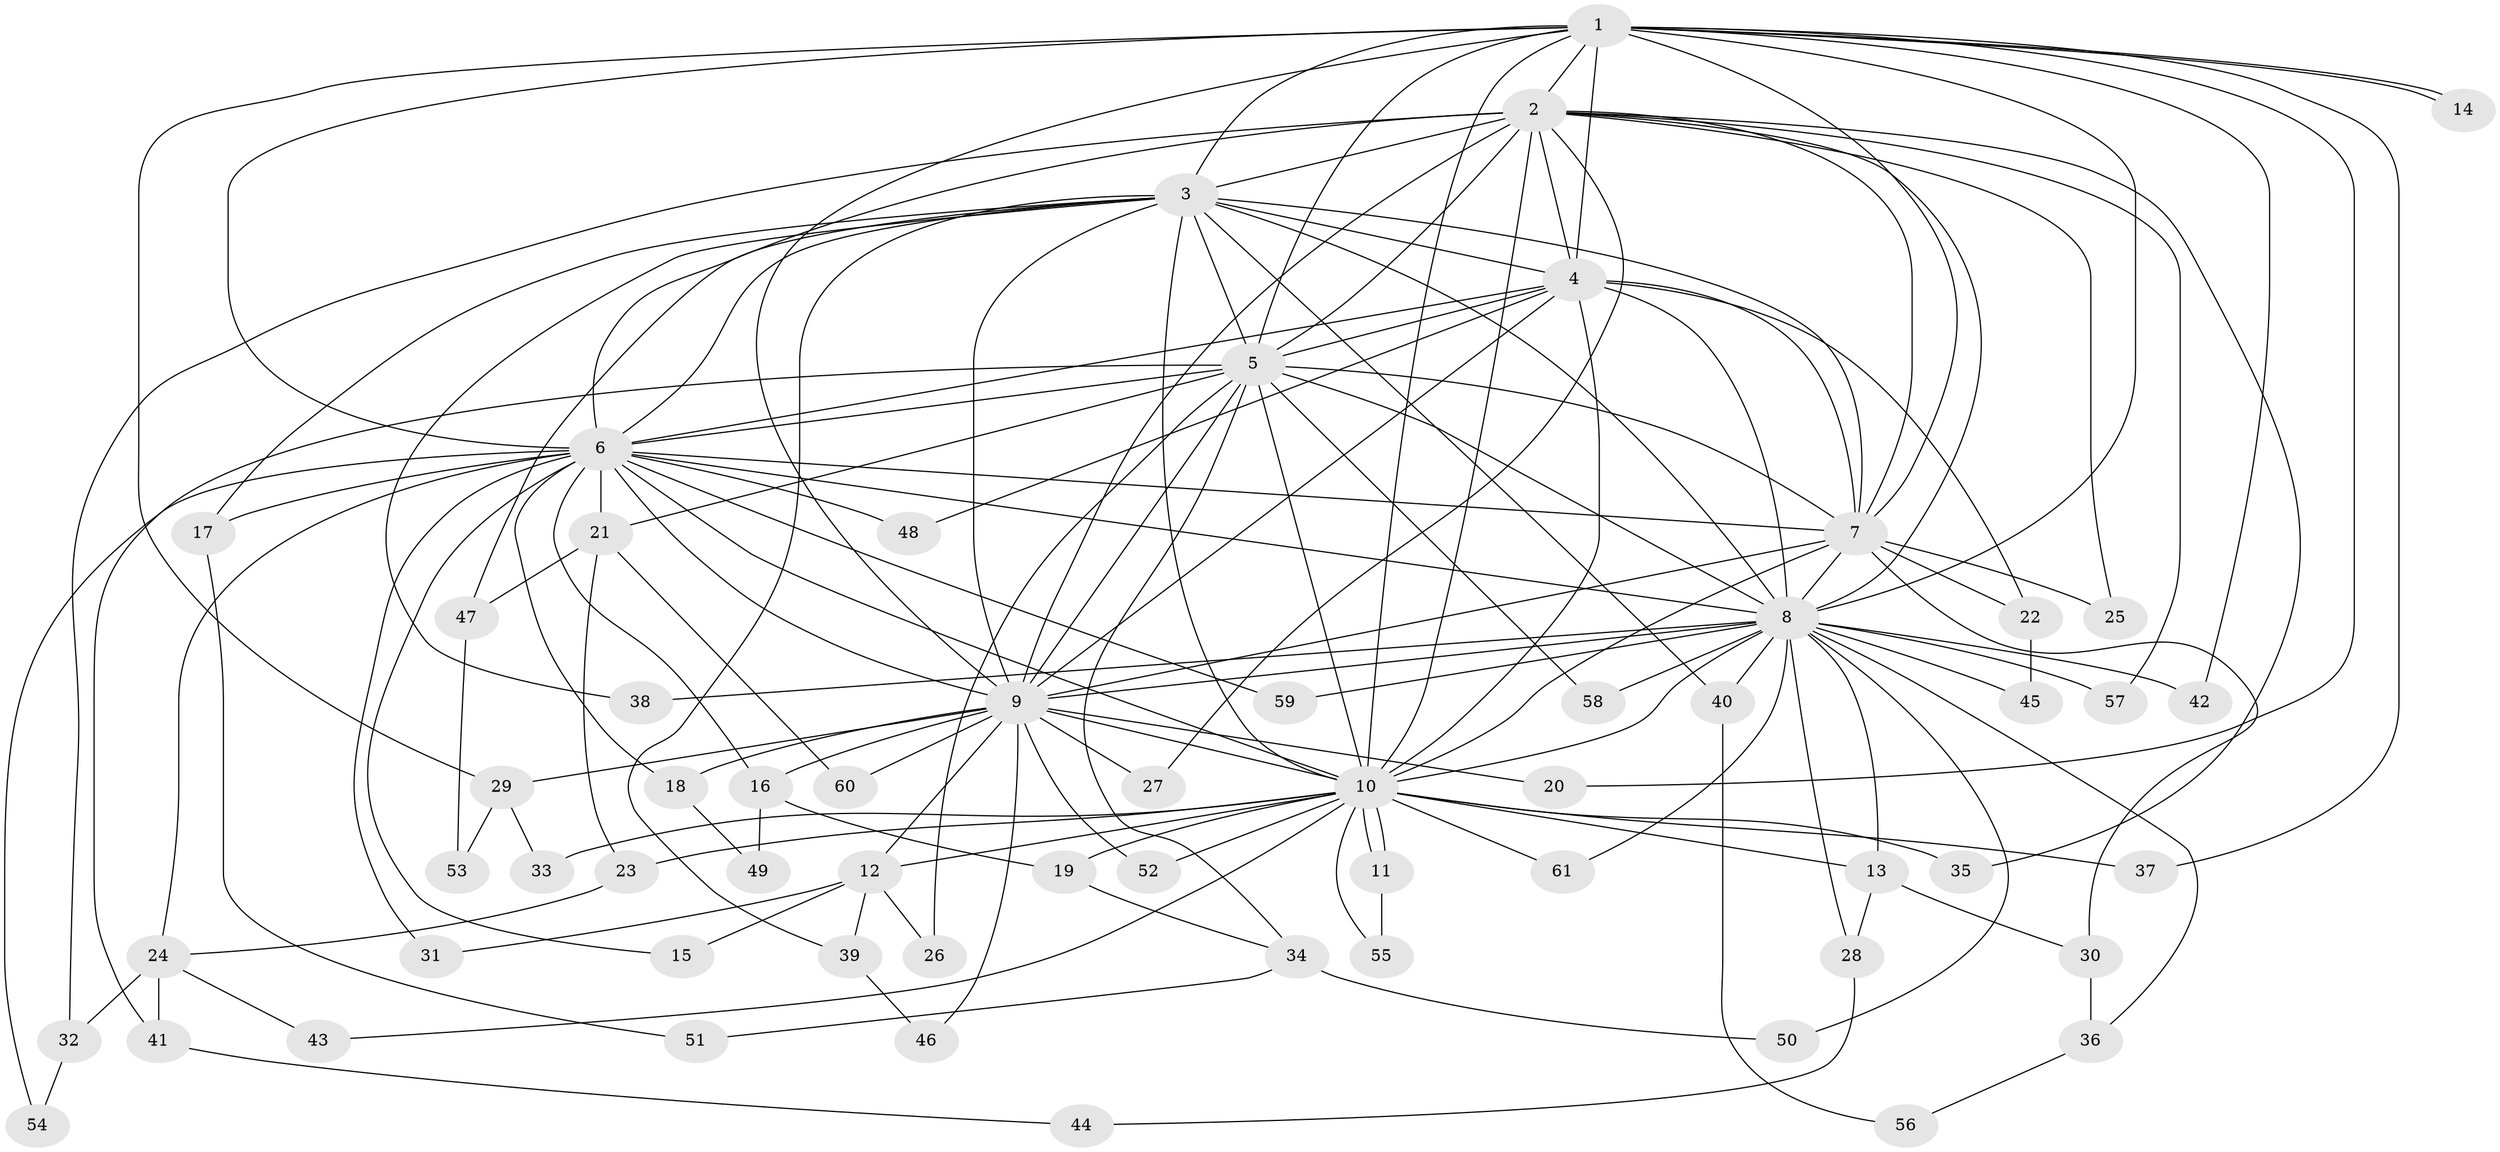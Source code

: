 // Generated by graph-tools (version 1.1) at 2025/34/03/09/25 02:34:46]
// undirected, 61 vertices, 147 edges
graph export_dot {
graph [start="1"]
  node [color=gray90,style=filled];
  1;
  2;
  3;
  4;
  5;
  6;
  7;
  8;
  9;
  10;
  11;
  12;
  13;
  14;
  15;
  16;
  17;
  18;
  19;
  20;
  21;
  22;
  23;
  24;
  25;
  26;
  27;
  28;
  29;
  30;
  31;
  32;
  33;
  34;
  35;
  36;
  37;
  38;
  39;
  40;
  41;
  42;
  43;
  44;
  45;
  46;
  47;
  48;
  49;
  50;
  51;
  52;
  53;
  54;
  55;
  56;
  57;
  58;
  59;
  60;
  61;
  1 -- 2;
  1 -- 3;
  1 -- 4;
  1 -- 5;
  1 -- 6;
  1 -- 7;
  1 -- 8;
  1 -- 9;
  1 -- 10;
  1 -- 14;
  1 -- 14;
  1 -- 20;
  1 -- 29;
  1 -- 37;
  1 -- 42;
  2 -- 3;
  2 -- 4;
  2 -- 5;
  2 -- 6;
  2 -- 7;
  2 -- 8;
  2 -- 9;
  2 -- 10;
  2 -- 25;
  2 -- 27;
  2 -- 32;
  2 -- 35;
  2 -- 57;
  3 -- 4;
  3 -- 5;
  3 -- 6;
  3 -- 7;
  3 -- 8;
  3 -- 9;
  3 -- 10;
  3 -- 17;
  3 -- 38;
  3 -- 39;
  3 -- 40;
  3 -- 47;
  4 -- 5;
  4 -- 6;
  4 -- 7;
  4 -- 8;
  4 -- 9;
  4 -- 10;
  4 -- 22;
  4 -- 48;
  5 -- 6;
  5 -- 7;
  5 -- 8;
  5 -- 9;
  5 -- 10;
  5 -- 21;
  5 -- 26;
  5 -- 34;
  5 -- 41;
  5 -- 58;
  6 -- 7;
  6 -- 8;
  6 -- 9;
  6 -- 10;
  6 -- 15;
  6 -- 16;
  6 -- 17;
  6 -- 18;
  6 -- 21;
  6 -- 24;
  6 -- 31;
  6 -- 48;
  6 -- 54;
  6 -- 59;
  7 -- 8;
  7 -- 9;
  7 -- 10;
  7 -- 22;
  7 -- 25;
  7 -- 30;
  8 -- 9;
  8 -- 10;
  8 -- 13;
  8 -- 28;
  8 -- 36;
  8 -- 38;
  8 -- 40;
  8 -- 42;
  8 -- 45;
  8 -- 50;
  8 -- 57;
  8 -- 58;
  8 -- 59;
  8 -- 61;
  9 -- 10;
  9 -- 12;
  9 -- 16;
  9 -- 18;
  9 -- 20;
  9 -- 27;
  9 -- 29;
  9 -- 46;
  9 -- 52;
  9 -- 60;
  10 -- 11;
  10 -- 11;
  10 -- 12;
  10 -- 13;
  10 -- 19;
  10 -- 23;
  10 -- 33;
  10 -- 35;
  10 -- 37;
  10 -- 43;
  10 -- 52;
  10 -- 55;
  10 -- 61;
  11 -- 55;
  12 -- 15;
  12 -- 26;
  12 -- 31;
  12 -- 39;
  13 -- 28;
  13 -- 30;
  16 -- 19;
  16 -- 49;
  17 -- 51;
  18 -- 49;
  19 -- 34;
  21 -- 23;
  21 -- 47;
  21 -- 60;
  22 -- 45;
  23 -- 24;
  24 -- 32;
  24 -- 41;
  24 -- 43;
  28 -- 44;
  29 -- 33;
  29 -- 53;
  30 -- 36;
  32 -- 54;
  34 -- 50;
  34 -- 51;
  36 -- 56;
  39 -- 46;
  40 -- 56;
  41 -- 44;
  47 -- 53;
}
